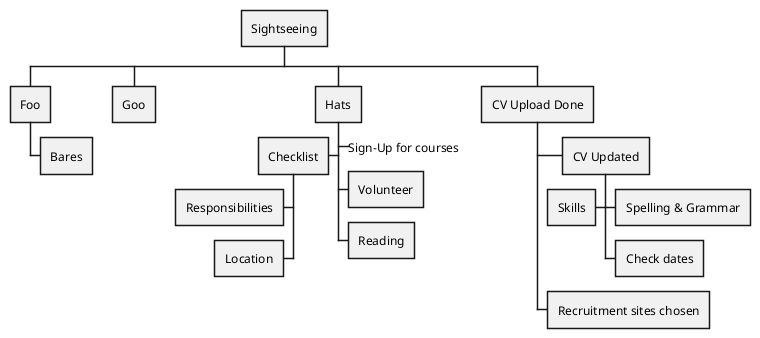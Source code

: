 @startwbs

* Sightseeing
++ Foo
+++ Bares
++ Goo
++ Hats
+++_ Sign-Up for courses
+++ Volunteer
+++ Reading<&foo>
++- Checklist
+++- Responsibilities
+++- Location
++ CV Upload Done
+++ CV Updated
++++ Spelling & Grammar
++++ Check dates
---- Skills
+++ Recruitment sites chosen


@endwbs
